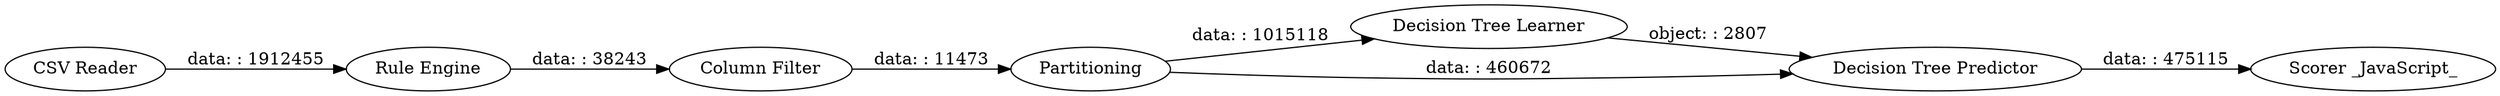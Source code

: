 digraph {
	"899429234830283043_6" [label=Partitioning]
	"2793516673747494546_1" [label="CSV Reader"]
	"899429234830283043_8" [label="Decision Tree Learner"]
	"899429234830283043_10" [label="Scorer _JavaScript_"]
	"2793516673747494546_2" [label="Rule Engine"]
	"899429234830283043_9" [label="Decision Tree Predictor"]
	"2793516673747494546_5" [label="Column Filter"]
	"2793516673747494546_1" -> "2793516673747494546_2" [label="data: : 1912455"]
	"899429234830283043_6" -> "899429234830283043_8" [label="data: : 1015118"]
	"899429234830283043_8" -> "899429234830283043_9" [label="object: : 2807"]
	"2793516673747494546_5" -> "899429234830283043_6" [label="data: : 11473"]
	"899429234830283043_9" -> "899429234830283043_10" [label="data: : 475115"]
	"2793516673747494546_2" -> "2793516673747494546_5" [label="data: : 38243"]
	"899429234830283043_6" -> "899429234830283043_9" [label="data: : 460672"]
	rankdir=LR
}
